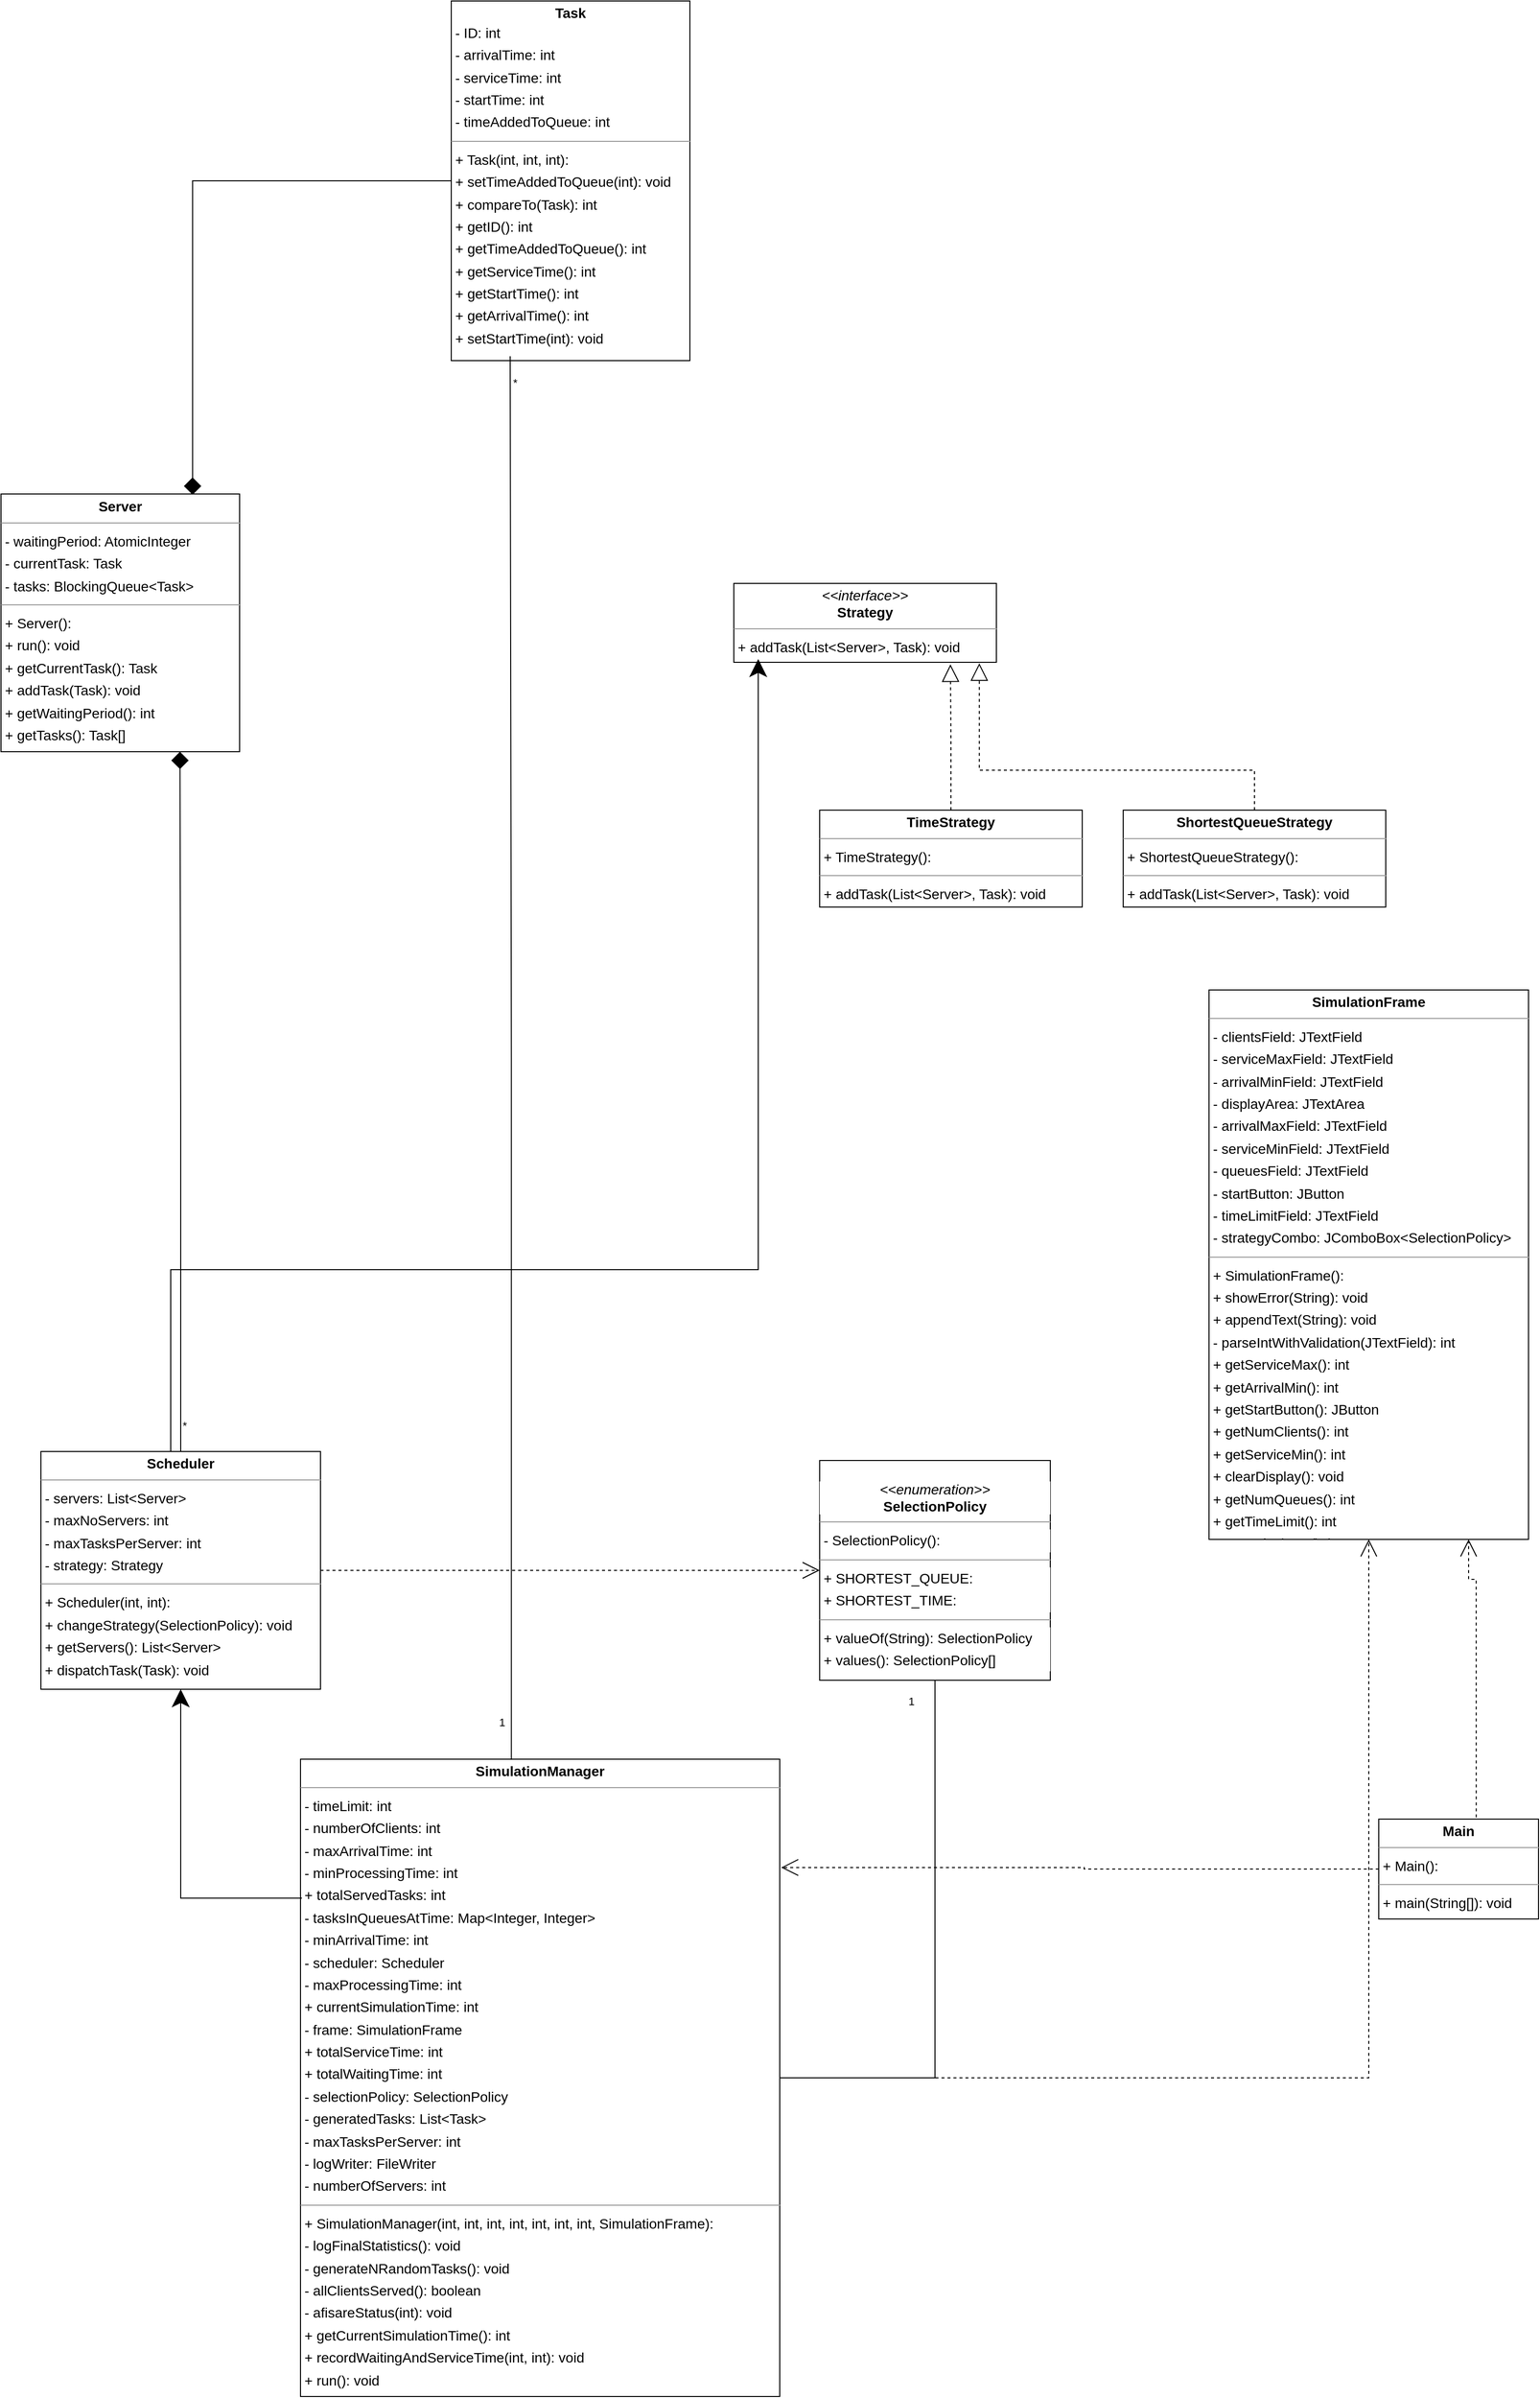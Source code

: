 <mxfile version="26.0.16">
  <diagram id="qRtRpGWZPbcxYUTewG8A" name="Page-1">
    <mxGraphModel dx="2702" dy="1747" grid="1" gridSize="10" guides="1" tooltips="1" connect="1" arrows="1" fold="1" page="0" pageScale="1" pageWidth="850" pageHeight="1100" background="none" math="0" shadow="0">
      <root>
        <mxCell id="0" />
        <mxCell id="1" parent="0" />
        <mxCell id="o-X8Nn7nuNDAZ42p4tcC-81" value="&lt;p style=&quot;margin:0px;margin-top:4px;text-align:center;&quot;&gt;&lt;b&gt;Main&lt;/b&gt;&lt;/p&gt;&lt;hr size=&quot;1&quot;/&gt;&lt;p style=&quot;margin:0 0 0 4px;line-height:1.6;&quot;&gt;+ Main(): &lt;/p&gt;&lt;hr size=&quot;1&quot;/&gt;&lt;p style=&quot;margin:0 0 0 4px;line-height:1.6;&quot;&gt;+ main(String[]): void&lt;/p&gt;" style="verticalAlign=top;align=left;overflow=fill;fontSize=14;fontFamily=Helvetica;html=1;rounded=0;shadow=0;comic=0;labelBackgroundColor=none;strokeWidth=1;" parent="1" vertex="1">
          <mxGeometry x="980" y="1660" width="160" height="100" as="geometry" />
        </mxCell>
        <mxCell id="o-X8Nn7nuNDAZ42p4tcC-132" style="edgeStyle=orthogonalEdgeStyle;rounded=0;orthogonalLoop=1;jettySize=auto;html=1;dashed=1;endArrow=open;endFill=0;endSize=15;" parent="1" source="o-X8Nn7nuNDAZ42p4tcC-82" target="o-X8Nn7nuNDAZ42p4tcC-83" edge="1">
          <mxGeometry relative="1" as="geometry" />
        </mxCell>
        <mxCell id="o-X8Nn7nuNDAZ42p4tcC-143" style="edgeStyle=orthogonalEdgeStyle;rounded=0;orthogonalLoop=1;jettySize=auto;html=1;entryX=0.75;entryY=1;entryDx=0;entryDy=0;endArrow=diamond;endFill=1;endSize=15;" parent="1" source="o-X8Nn7nuNDAZ42p4tcC-82" target="o-X8Nn7nuNDAZ42p4tcC-84" edge="1">
          <mxGeometry relative="1" as="geometry" />
        </mxCell>
        <mxCell id="o-X8Nn7nuNDAZ42p4tcC-82" value="&lt;p style=&quot;margin:0px;margin-top:4px;text-align:center;&quot;&gt;&lt;b&gt;Scheduler&lt;/b&gt;&lt;/p&gt;&lt;hr size=&quot;1&quot;&gt;&lt;p style=&quot;margin:0 0 0 4px;line-height:1.6;&quot;&gt;&lt;/p&gt;&lt;p style=&quot;margin:0 0 0 4px;line-height:1.6;&quot;&gt;- servers: List&amp;lt;Server&amp;gt;&lt;/p&gt;&lt;p style=&quot;margin:0 0 0 4px;line-height:1.6;&quot;&gt;- maxNoServers: int&lt;br&gt;- maxTasksPerServer: int&lt;br&gt;- strategy: Strategy&lt;/p&gt;&lt;hr size=&quot;1&quot;&gt;&lt;p style=&quot;margin:0 0 0 4px;line-height:1.6;&quot;&gt;+ Scheduler(int, int):&lt;/p&gt;&lt;p style=&quot;margin:0 0 0 4px;line-height:1.6;&quot;&gt;+ changeStrategy(SelectionPolicy): void&lt;br&gt;+ getServers(): List&amp;lt;Server&amp;gt;&lt;br&gt;+ dispatchTask(Task): void&lt;/p&gt;&lt;p style=&quot;margin:0 0 0 4px;line-height:1.6;&quot;&gt;&lt;br&gt;&lt;/p&gt;" style="verticalAlign=top;align=left;overflow=fill;fontSize=14;fontFamily=Helvetica;html=1;rounded=0;shadow=0;comic=0;labelBackgroundColor=none;strokeWidth=1;" parent="1" vertex="1">
          <mxGeometry x="-360" y="1292" width="280" height="238" as="geometry" />
        </mxCell>
        <mxCell id="o-X8Nn7nuNDAZ42p4tcC-83" value="&#xa;&lt;p style=&quot;forced-color-adjust: none; color: rgb(0, 0, 0); font-family: Helvetica; font-size: 14px; font-style: normal; font-variant-ligatures: normal; font-variant-caps: normal; font-weight: 400; letter-spacing: normal; orphans: 2; text-indent: 0px; text-transform: none; widows: 2; word-spacing: 0px; -webkit-text-stroke-width: 0px; white-space: nowrap; background-color: rgb(255, 255, 255); text-decoration-thickness: initial; text-decoration-style: initial; text-decoration-color: initial; margin: 4px 0px 0px; text-align: center;&quot;&gt;&lt;i style=&quot;forced-color-adjust: none;&quot;&gt;&amp;lt;&amp;lt;enumeration&amp;gt;&amp;gt;&lt;/i&gt;&lt;br style=&quot;forced-color-adjust: none;&quot;&gt;&lt;b style=&quot;forced-color-adjust: none;&quot;&gt;SelectionPolicy&lt;/b&gt;&lt;/p&gt;&lt;hr style=&quot;forced-color-adjust: none; color: rgb(0, 0, 0); font-family: Helvetica; font-size: 14px; font-style: normal; font-variant-ligatures: normal; font-variant-caps: normal; font-weight: 400; letter-spacing: normal; orphans: 2; text-align: left; text-indent: 0px; text-transform: none; widows: 2; word-spacing: 0px; -webkit-text-stroke-width: 0px; white-space: nowrap; background-color: rgb(255, 255, 255); text-decoration-thickness: initial; text-decoration-style: initial; text-decoration-color: initial;&quot; size=&quot;1&quot;&gt;&lt;p style=&quot;forced-color-adjust: none; color: rgb(0, 0, 0); font-family: Helvetica; font-size: 14px; font-style: normal; font-variant-ligatures: normal; font-variant-caps: normal; font-weight: 400; letter-spacing: normal; orphans: 2; text-align: left; text-indent: 0px; text-transform: none; widows: 2; word-spacing: 0px; -webkit-text-stroke-width: 0px; white-space: nowrap; background-color: rgb(255, 255, 255); text-decoration-thickness: initial; text-decoration-style: initial; text-decoration-color: initial; margin: 0px 0px 0px 4px; line-height: 1.6;&quot;&gt;- SelectionPolicy():&lt;/p&gt;&lt;hr style=&quot;forced-color-adjust: none; color: rgb(0, 0, 0); font-family: Helvetica; font-size: 14px; font-style: normal; font-variant-ligatures: normal; font-variant-caps: normal; font-weight: 400; letter-spacing: normal; orphans: 2; text-align: left; text-indent: 0px; text-transform: none; widows: 2; word-spacing: 0px; -webkit-text-stroke-width: 0px; white-space: nowrap; background-color: rgb(255, 255, 255); text-decoration-thickness: initial; text-decoration-style: initial; text-decoration-color: initial;&quot; size=&quot;1&quot;&gt;&lt;p style=&quot;forced-color-adjust: none; color: rgb(0, 0, 0); font-family: Helvetica; font-size: 14px; font-style: normal; font-variant-ligatures: normal; font-variant-caps: normal; font-weight: 400; letter-spacing: normal; orphans: 2; text-align: left; text-indent: 0px; text-transform: none; widows: 2; word-spacing: 0px; -webkit-text-stroke-width: 0px; white-space: nowrap; background-color: rgb(255, 255, 255); text-decoration-thickness: initial; text-decoration-style: initial; text-decoration-color: initial; margin: 0px 0px 0px 4px; line-height: 1.6;&quot;&gt;+ SHORTEST_QUEUE:&lt;br style=&quot;forced-color-adjust: none;&quot;&gt;+ SHORTEST_TIME:&lt;/p&gt;&lt;hr style=&quot;forced-color-adjust: none; color: rgb(0, 0, 0); font-family: Helvetica; font-size: 14px; font-style: normal; font-variant-ligatures: normal; font-variant-caps: normal; font-weight: 400; letter-spacing: normal; orphans: 2; text-align: left; text-indent: 0px; text-transform: none; widows: 2; word-spacing: 0px; -webkit-text-stroke-width: 0px; white-space: nowrap; background-color: rgb(255, 255, 255); text-decoration-thickness: initial; text-decoration-style: initial; text-decoration-color: initial;&quot; size=&quot;1&quot;&gt;&lt;p style=&quot;forced-color-adjust: none; color: rgb(0, 0, 0); font-family: Helvetica; font-size: 14px; font-style: normal; font-variant-ligatures: normal; font-variant-caps: normal; font-weight: 400; letter-spacing: normal; orphans: 2; text-align: left; text-indent: 0px; text-transform: none; widows: 2; word-spacing: 0px; -webkit-text-stroke-width: 0px; white-space: nowrap; background-color: rgb(255, 255, 255); text-decoration-thickness: initial; text-decoration-style: initial; text-decoration-color: initial; margin: 0px 0px 0px 4px; line-height: 1.6;&quot;&gt;+ valueOf(String): SelectionPolicy&lt;br style=&quot;forced-color-adjust: none;&quot;&gt;+ values(): SelectionPolicy[]&lt;/p&gt;&#xa;&#xa;" style="verticalAlign=top;align=left;overflow=fill;fontSize=14;fontFamily=Helvetica;html=1;rounded=0;shadow=0;comic=0;labelBackgroundColor=none;strokeWidth=1;" parent="1" vertex="1">
          <mxGeometry x="420" y="1301" width="231" height="220" as="geometry" />
        </mxCell>
        <mxCell id="o-X8Nn7nuNDAZ42p4tcC-84" value="&lt;p style=&quot;margin:0px;margin-top:4px;text-align:center;&quot;&gt;&lt;b&gt;Server&lt;/b&gt;&lt;/p&gt;&lt;hr size=&quot;1&quot;&gt;&lt;p style=&quot;margin:0 0 0 4px;line-height:1.6;&quot;&gt;&lt;/p&gt;&lt;p style=&quot;margin:0 0 0 4px;line-height:1.6;&quot;&gt;- waitingPeriod: AtomicInteger&lt;br&gt;- currentTask: Task&lt;br&gt;- tasks: BlockingQueue&amp;lt;Task&amp;gt;&lt;/p&gt;&lt;hr size=&quot;1&quot;&gt;&lt;p style=&quot;margin:0 0 0 4px;line-height:1.6;&quot;&gt;+ Server():&lt;/p&gt;&lt;p style=&quot;margin:0 0 0 4px;line-height:1.6;&quot;&gt;+ run(): void&lt;br&gt;+ getCurrentTask(): Task&lt;br&gt;+ addTask(Task): void&lt;br&gt;+ getWaitingPeriod(): int&lt;br&gt;+ getTasks(): Task[]&lt;/p&gt;&lt;p style=&quot;margin:0 0 0 4px;line-height:1.6;&quot;&gt;&lt;br&gt;&lt;/p&gt;" style="verticalAlign=top;align=left;overflow=fill;fontSize=14;fontFamily=Helvetica;html=1;rounded=0;shadow=0;comic=0;labelBackgroundColor=none;strokeWidth=1;" parent="1" vertex="1">
          <mxGeometry x="-400" y="333.5" width="239" height="258" as="geometry" />
        </mxCell>
        <mxCell id="o-X8Nn7nuNDAZ42p4tcC-85" value="&lt;p style=&quot;margin:0px;margin-top:4px;text-align:center;&quot;&gt;&lt;b&gt;ShortestQueueStrategy&lt;/b&gt;&lt;/p&gt;&lt;hr size=&quot;1&quot;/&gt;&lt;p style=&quot;margin:0 0 0 4px;line-height:1.6;&quot;&gt;+ ShortestQueueStrategy(): &lt;/p&gt;&lt;hr size=&quot;1&quot;/&gt;&lt;p style=&quot;margin:0 0 0 4px;line-height:1.6;&quot;&gt;+ addTask(List&amp;lt;Server&amp;gt;, Task): void&lt;/p&gt;" style="verticalAlign=top;align=left;overflow=fill;fontSize=14;fontFamily=Helvetica;html=1;rounded=0;shadow=0;comic=0;labelBackgroundColor=none;strokeWidth=1;" parent="1" vertex="1">
          <mxGeometry x="724" y="650" width="263" height="97" as="geometry" />
        </mxCell>
        <mxCell id="o-X8Nn7nuNDAZ42p4tcC-86" value="&lt;p style=&quot;margin:0px;margin-top:4px;text-align:center;&quot;&gt;&lt;b&gt;SimulationFrame&lt;/b&gt;&lt;/p&gt;&lt;hr size=&quot;1&quot;&gt;&lt;p style=&quot;margin:0 0 0 4px;line-height:1.6;&quot;&gt;&lt;/p&gt;&lt;p style=&quot;margin:0 0 0 4px;line-height:1.6;&quot;&gt;&lt;span style=&quot;background-color: transparent; color: light-dark(rgb(0, 0, 0), rgb(255, 255, 255));&quot;&gt;- clientsField: JTextField&lt;/span&gt;&lt;/p&gt;&lt;p style=&quot;margin:0 0 0 4px;line-height:1.6;&quot;&gt;- serviceMaxField: JTextField&lt;br&gt;- arrivalMinField: JTextField&lt;br&gt;- displayArea: JTextArea&lt;br&gt;- arrivalMaxField: JTextField&lt;br&gt;- serviceMinField: JTextField&lt;br&gt;- queuesField: JTextField&lt;br&gt;- startButton: JButton&lt;br&gt;- timeLimitField: JTextField&lt;/p&gt;&lt;p style=&quot;margin:0 0 0 4px;line-height:1.6;&quot;&gt;- strategyCombo: JComboBox&amp;lt;SelectionPolicy&amp;gt;&lt;/p&gt;&lt;hr size=&quot;1&quot;&gt;&lt;p style=&quot;margin:0 0 0 4px;line-height:1.6;&quot;&gt;+ SimulationFrame():&lt;/p&gt;&lt;p style=&quot;margin:0 0 0 4px;line-height:1.6;&quot;&gt;+ showError(String): void&lt;br&gt;+ appendText(String): void&lt;br&gt;- parseIntWithValidation(JTextField): int&lt;br&gt;+ getServiceMax(): int&lt;br&gt;+ getArrivalMin(): int&lt;br&gt;+ getStartButton(): JButton&lt;br&gt;+ getNumClients(): int&lt;br&gt;+ getServiceMin(): int&lt;br&gt;+ clearDisplay(): void&lt;br&gt;+ getNumQueues(): int&lt;br&gt;+ getTimeLimit(): int&lt;br&gt;+ getArrivalMax(): int&lt;/p&gt;&lt;p style=&quot;margin:0 0 0 4px;line-height:1.6;&quot;&gt;&lt;br&gt;&lt;/p&gt;" style="verticalAlign=top;align=left;overflow=fill;fontSize=14;fontFamily=Helvetica;html=1;rounded=0;shadow=0;comic=0;labelBackgroundColor=none;strokeWidth=1;" parent="1" vertex="1">
          <mxGeometry x="810" y="830" width="320" height="550" as="geometry" />
        </mxCell>
        <mxCell id="o-X8Nn7nuNDAZ42p4tcC-145" style="edgeStyle=orthogonalEdgeStyle;rounded=0;orthogonalLoop=1;jettySize=auto;html=1;dashed=1;endArrow=open;endFill=0;endSize=15;" parent="1" source="o-X8Nn7nuNDAZ42p4tcC-87" target="o-X8Nn7nuNDAZ42p4tcC-86" edge="1">
          <mxGeometry relative="1" as="geometry" />
        </mxCell>
        <mxCell id="o-X8Nn7nuNDAZ42p4tcC-146" style="edgeStyle=orthogonalEdgeStyle;rounded=0;orthogonalLoop=1;jettySize=auto;html=1;entryX=0.5;entryY=1;entryDx=0;entryDy=0;endArrow=none;startFill=0;" parent="1" source="o-X8Nn7nuNDAZ42p4tcC-87" target="o-X8Nn7nuNDAZ42p4tcC-83" edge="1">
          <mxGeometry relative="1" as="geometry" />
        </mxCell>
        <mxCell id="o-X8Nn7nuNDAZ42p4tcC-87" value="&lt;p style=&quot;margin:0px;margin-top:4px;text-align:center;&quot;&gt;&lt;b&gt;SimulationManager&lt;/b&gt;&lt;/p&gt;&lt;hr size=&quot;1&quot;&gt;&lt;p style=&quot;margin:0 0 0 4px;line-height:1.6;&quot;&gt;&lt;/p&gt;&lt;p style=&quot;margin:0 0 0 4px;line-height:1.6;&quot;&gt;&lt;span style=&quot;background-color: transparent; color: light-dark(rgb(0, 0, 0), rgb(255, 255, 255));&quot;&gt;- timeLimit: int&lt;/span&gt;&lt;/p&gt;&lt;p style=&quot;margin:0 0 0 4px;line-height:1.6;&quot;&gt;- numberOfClients: int&lt;br&gt;- maxArrivalTime: int&lt;br&gt;- minProcessingTime: int&lt;br&gt;+ totalServedTasks: int&lt;br&gt;- tasksInQueuesAtTime: Map&amp;lt;Integer, Integer&amp;gt;&lt;br&gt;- minArrivalTime: int&lt;br&gt;- scheduler: Scheduler&lt;br&gt;- maxProcessingTime: int&lt;br&gt;+ currentSimulationTime: int&lt;br&gt;- frame: SimulationFrame&lt;br&gt;+ totalServiceTime: int&lt;br&gt;+ totalWaitingTime: int&lt;br&gt;- selectionPolicy: SelectionPolicy&lt;br&gt;- generatedTasks: List&amp;lt;Task&amp;gt;&lt;br&gt;- maxTasksPerServer: int&lt;br&gt;- logWriter: FileWriter&lt;br&gt;- numberOfServers: int&lt;/p&gt;&lt;hr size=&quot;1&quot;&gt;&lt;p style=&quot;margin:0 0 0 4px;line-height:1.6;&quot;&gt;+ SimulationManager(int, int, int, int, int, int, int, SimulationFrame):&lt;/p&gt;&lt;p style=&quot;margin:0 0 0 4px;line-height:1.6;&quot;&gt;- logFinalStatistics(): void&lt;br&gt;- generateNRandomTasks(): void&lt;br&gt;- allClientsServed(): boolean&lt;br&gt;- afisareStatus(int): void&lt;br&gt;+ getCurrentSimulationTime(): int&lt;br&gt;+ recordWaitingAndServiceTime(int, int): void&lt;br&gt;+ run(): void&lt;/p&gt;" style="verticalAlign=top;align=left;overflow=fill;fontSize=14;fontFamily=Helvetica;html=1;rounded=0;shadow=0;comic=0;labelBackgroundColor=none;strokeWidth=1;" parent="1" vertex="1">
          <mxGeometry x="-100" y="1600" width="480" height="638" as="geometry" />
        </mxCell>
        <mxCell id="o-X8Nn7nuNDAZ42p4tcC-88" value="&lt;p style=&quot;margin:0px;margin-top:4px;text-align:center;&quot;&gt;&lt;i&gt;&amp;lt;&amp;lt;interface&amp;gt;&amp;gt;&lt;/i&gt;&lt;br/&gt;&lt;b&gt;Strategy&lt;/b&gt;&lt;/p&gt;&lt;hr size=&quot;1&quot;/&gt;&lt;p style=&quot;margin:0 0 0 4px;line-height:1.6;&quot;&gt;+ addTask(List&amp;lt;Server&amp;gt;, Task): void&lt;/p&gt;" style="verticalAlign=top;align=left;overflow=fill;fontSize=14;fontFamily=Helvetica;html=1;rounded=0;shadow=0;comic=0;labelBackgroundColor=none;strokeWidth=1;" parent="1" vertex="1">
          <mxGeometry x="334" y="423" width="263" height="79" as="geometry" />
        </mxCell>
        <mxCell id="o-X8Nn7nuNDAZ42p4tcC-89" value="&lt;p style=&quot;margin:0px;margin-top:4px;text-align:center;&quot;&gt;&lt;b&gt;Task&lt;/b&gt;&lt;/p&gt;&lt;p style=&quot;margin:0 0 0 4px;line-height:1.6;&quot;&gt;- ID: int&lt;br&gt;- arrivalTime: int&lt;br&gt;- serviceTime: int&lt;br&gt;- startTime: int&lt;br&gt;- timeAddedToQueue: int&lt;/p&gt;&lt;hr size=&quot;1&quot;&gt;&lt;p style=&quot;margin:0 0 0 4px;line-height:1.6;&quot;&gt;+ Task(int, int, int):&lt;/p&gt;&lt;p style=&quot;margin:0 0 0 4px;line-height:1.6;&quot;&gt;&lt;span style=&quot;background-color: transparent; color: light-dark(rgb(0, 0, 0), rgb(255, 255, 255));&quot;&gt;+ setTimeAddedToQueue(int): void&lt;/span&gt;&lt;/p&gt;&lt;p style=&quot;margin:0 0 0 4px;line-height:1.6;&quot;&gt;+ compareTo(Task): int&lt;br&gt;+ getID(): int&lt;br&gt;+ getTimeAddedToQueue(): int&lt;br&gt;+ getServiceTime(): int&lt;br&gt;+ getStartTime(): int&lt;br&gt;+ getArrivalTime(): int&lt;br&gt;+ setStartTime(int): void&lt;/p&gt;" style="verticalAlign=top;align=left;overflow=fill;fontSize=14;fontFamily=Helvetica;html=1;rounded=0;shadow=0;comic=0;labelBackgroundColor=none;strokeWidth=1;" parent="1" vertex="1">
          <mxGeometry x="51" y="-160" width="239" height="360" as="geometry" />
        </mxCell>
        <mxCell id="o-X8Nn7nuNDAZ42p4tcC-90" value="&lt;p style=&quot;margin:0px;margin-top:4px;text-align:center;&quot;&gt;&lt;b&gt;TimeStrategy&lt;/b&gt;&lt;/p&gt;&lt;hr size=&quot;1&quot;/&gt;&lt;p style=&quot;margin:0 0 0 4px;line-height:1.6;&quot;&gt;+ TimeStrategy(): &lt;/p&gt;&lt;hr size=&quot;1&quot;/&gt;&lt;p style=&quot;margin:0 0 0 4px;line-height:1.6;&quot;&gt;+ addTask(List&amp;lt;Server&amp;gt;, Task): void&lt;/p&gt;" style="verticalAlign=top;align=left;overflow=fill;fontSize=14;fontFamily=Helvetica;html=1;rounded=0;shadow=0;comic=0;labelBackgroundColor=none;strokeWidth=1;" parent="1" vertex="1">
          <mxGeometry x="420" y="650" width="263" height="97" as="geometry" />
        </mxCell>
        <mxCell id="o-X8Nn7nuNDAZ42p4tcC-123" style="edgeStyle=orthogonalEdgeStyle;rounded=0;orthogonalLoop=1;jettySize=auto;html=1;entryX=0.825;entryY=1.026;entryDx=0;entryDy=0;entryPerimeter=0;dashed=1;endArrow=block;endFill=0;sourcePerimeterSpacing=0;endSize=15;" parent="1" source="o-X8Nn7nuNDAZ42p4tcC-90" target="o-X8Nn7nuNDAZ42p4tcC-88" edge="1">
          <mxGeometry relative="1" as="geometry" />
        </mxCell>
        <mxCell id="o-X8Nn7nuNDAZ42p4tcC-125" style="edgeStyle=orthogonalEdgeStyle;rounded=0;orthogonalLoop=1;jettySize=auto;html=1;entryX=0.935;entryY=1.012;entryDx=0;entryDy=0;entryPerimeter=0;dashed=1;endArrow=block;endFill=0;targetPerimeterSpacing=0;endSize=15;" parent="1" source="o-X8Nn7nuNDAZ42p4tcC-85" target="o-X8Nn7nuNDAZ42p4tcC-88" edge="1">
          <mxGeometry relative="1" as="geometry">
            <Array as="points">
              <mxPoint x="856" y="610" />
              <mxPoint x="580" y="610" />
            </Array>
          </mxGeometry>
        </mxCell>
        <mxCell id="o-X8Nn7nuNDAZ42p4tcC-127" style="edgeStyle=orthogonalEdgeStyle;rounded=0;orthogonalLoop=1;jettySize=auto;html=1;entryX=0.792;entryY=1.005;entryDx=0;entryDy=0;entryPerimeter=0;endArrow=open;endFill=0;endSize=15;exitX=0.632;exitY=-0.018;exitDx=0;exitDy=0;exitPerimeter=0;dashed=1;" parent="1" edge="1">
          <mxGeometry relative="1" as="geometry">
            <Array as="points">
              <mxPoint x="1077.52" y="1420" />
              <mxPoint x="1070.52" y="1420" />
            </Array>
            <mxPoint x="1077.64" y="1658.2" as="sourcePoint" />
            <mxPoint x="1070" y="1380" as="targetPoint" />
          </mxGeometry>
        </mxCell>
        <mxCell id="o-X8Nn7nuNDAZ42p4tcC-130" style="edgeStyle=orthogonalEdgeStyle;rounded=0;orthogonalLoop=1;jettySize=auto;html=1;entryX=1.003;entryY=0.17;entryDx=0;entryDy=0;entryPerimeter=0;endArrow=open;endFill=0;endSize=15;exitX=0;exitY=0.5;exitDx=0;exitDy=0;dashed=1;" parent="1" source="o-X8Nn7nuNDAZ42p4tcC-81" target="o-X8Nn7nuNDAZ42p4tcC-87" edge="1">
          <mxGeometry relative="1" as="geometry">
            <mxPoint x="621" y="1804" as="sourcePoint" />
            <mxPoint x="620" y="1520" as="targetPoint" />
          </mxGeometry>
        </mxCell>
        <mxCell id="o-X8Nn7nuNDAZ42p4tcC-131" style="edgeStyle=orthogonalEdgeStyle;rounded=0;orthogonalLoop=1;jettySize=auto;html=1;entryX=0.5;entryY=1;entryDx=0;entryDy=0;endArrow=classic;endFill=1;endSize=15;exitX=0.003;exitY=0.218;exitDx=0;exitDy=0;exitPerimeter=0;" parent="1" source="o-X8Nn7nuNDAZ42p4tcC-87" target="o-X8Nn7nuNDAZ42p4tcC-82" edge="1">
          <mxGeometry relative="1" as="geometry">
            <mxPoint x="-81" y="1722" as="sourcePoint" />
            <mxPoint x="-580" y="1720" as="targetPoint" />
            <Array as="points">
              <mxPoint x="-220" y="1739" />
            </Array>
          </mxGeometry>
        </mxCell>
        <mxCell id="o-X8Nn7nuNDAZ42p4tcC-136" style="edgeStyle=orthogonalEdgeStyle;rounded=0;orthogonalLoop=1;jettySize=auto;html=1;entryX=0.322;entryY=0.988;entryDx=0;entryDy=0;entryPerimeter=0;endArrow=none;startFill=0;exitX=0.44;exitY=0.001;exitDx=0;exitDy=0;exitPerimeter=0;" parent="1" source="o-X8Nn7nuNDAZ42p4tcC-87" edge="1">
          <mxGeometry relative="1" as="geometry">
            <mxPoint x="141.54" y="1580" as="sourcePoint" />
            <mxPoint x="109.998" y="195.68" as="targetPoint" />
          </mxGeometry>
        </mxCell>
        <mxCell id="o-X8Nn7nuNDAZ42p4tcC-137" value="*" style="edgeLabel;resizable=0;html=1;align=left;verticalAlign=top;strokeColor=default;" parent="1" vertex="1" connectable="0">
          <mxGeometry x="170.5" y="230" as="geometry">
            <mxPoint x="-60" y="-21" as="offset" />
          </mxGeometry>
        </mxCell>
        <mxCell id="o-X8Nn7nuNDAZ42p4tcC-138" value="&lt;blockquote style=&quot;margin: 0 0 0 40px; border: none; padding: 0px;&quot;&gt;1&lt;/blockquote&gt;" style="edgeLabel;resizable=0;html=1;align=left;verticalAlign=top;strokeColor=default;" parent="1" vertex="1" connectable="0">
          <mxGeometry x="450" y="1400" as="geometry">
            <mxPoint x="17" y="129" as="offset" />
          </mxGeometry>
        </mxCell>
        <mxCell id="o-X8Nn7nuNDAZ42p4tcC-140" style="edgeStyle=orthogonalEdgeStyle;rounded=0;orthogonalLoop=1;jettySize=auto;html=1;entryX=0.093;entryY=0.959;entryDx=0;entryDy=0;entryPerimeter=0;endArrow=classic;endFill=1;startFill=0;endSize=15;" parent="1" source="o-X8Nn7nuNDAZ42p4tcC-82" target="o-X8Nn7nuNDAZ42p4tcC-88" edge="1">
          <mxGeometry relative="1" as="geometry">
            <Array as="points">
              <mxPoint x="-230" y="1110" />
              <mxPoint x="359" y="1110" />
            </Array>
          </mxGeometry>
        </mxCell>
        <mxCell id="o-X8Nn7nuNDAZ42p4tcC-144" value="&lt;span style=&quot;color: rgb(0, 0, 0); font-family: Helvetica; font-size: 11px; font-style: normal; font-variant-ligatures: normal; font-variant-caps: normal; font-weight: 400; letter-spacing: normal; orphans: 2; text-align: left; text-indent: 0px; text-transform: none; widows: 2; word-spacing: 0px; -webkit-text-stroke-width: 0px; white-space: nowrap; background-color: rgb(255, 255, 255); text-decoration-thickness: initial; text-decoration-style: initial; text-decoration-color: initial; display: inline !important; float: none;&quot;&gt;*&lt;/span&gt;" style="text;whiteSpace=wrap;html=1;" parent="1" vertex="1">
          <mxGeometry x="-220" y="1252" width="40" height="40" as="geometry" />
        </mxCell>
        <mxCell id="o-X8Nn7nuNDAZ42p4tcC-147" value="&lt;blockquote style=&quot;margin: 0 0 0 40px; border: none; padding: 0px;&quot;&gt;1&lt;/blockquote&gt;" style="edgeLabel;resizable=0;html=1;align=left;verticalAlign=top;strokeColor=default;" parent="1" vertex="1" connectable="0">
          <mxGeometry x="40" y="1421" as="geometry">
            <mxPoint x="17" y="129" as="offset" />
          </mxGeometry>
        </mxCell>
        <mxCell id="91C4whfllh1SQz-HVUS0-1" style="edgeStyle=orthogonalEdgeStyle;rounded=0;orthogonalLoop=1;jettySize=auto;html=1;entryX=0.803;entryY=0.003;entryDx=0;entryDy=0;entryPerimeter=0;endArrow=diamond;endFill=1;endSize=15;" parent="1" source="o-X8Nn7nuNDAZ42p4tcC-89" target="o-X8Nn7nuNDAZ42p4tcC-84" edge="1">
          <mxGeometry relative="1" as="geometry" />
        </mxCell>
      </root>
    </mxGraphModel>
  </diagram>
</mxfile>
